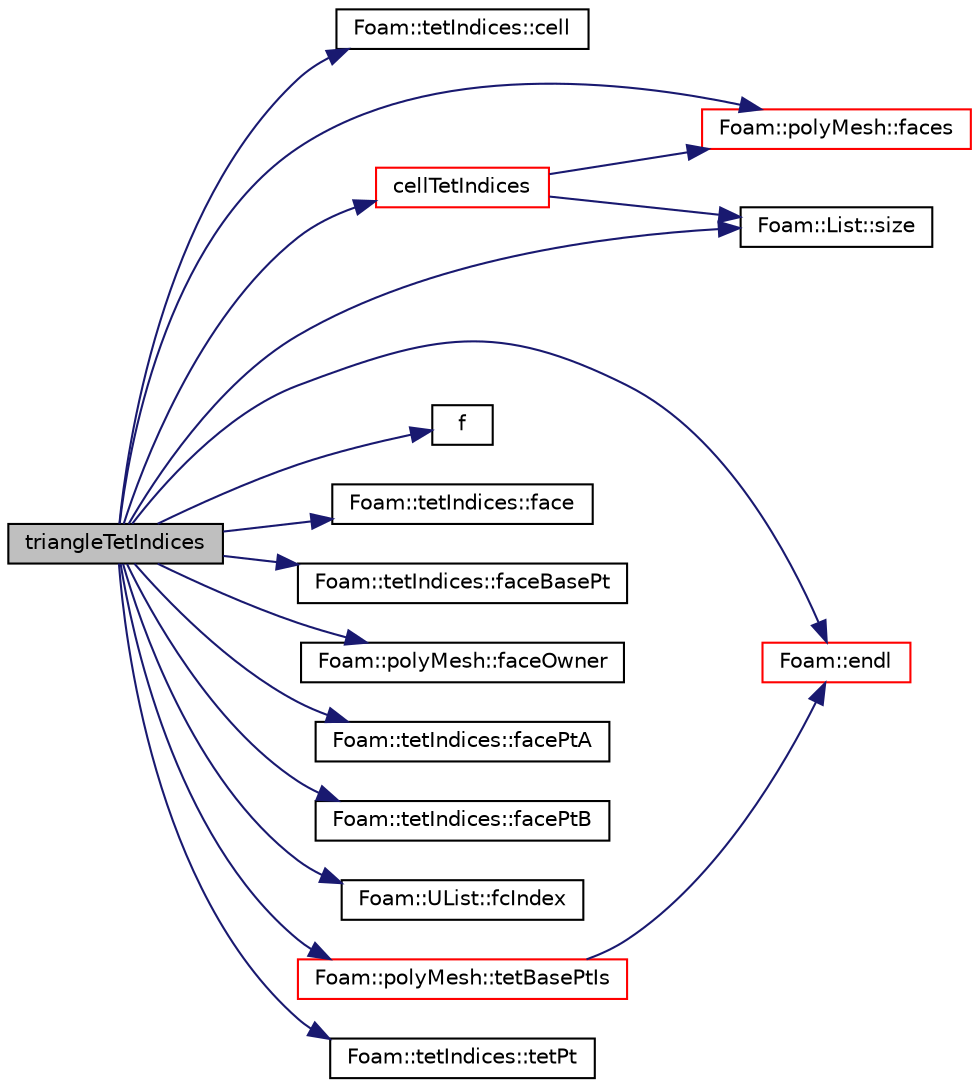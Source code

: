 digraph "triangleTetIndices"
{
  bgcolor="transparent";
  edge [fontname="Helvetica",fontsize="10",labelfontname="Helvetica",labelfontsize="10"];
  node [fontname="Helvetica",fontsize="10",shape=record];
  rankdir="LR";
  Node1269 [label="triangleTetIndices",height=0.2,width=0.4,color="black", fillcolor="grey75", style="filled", fontcolor="black"];
  Node1269 -> Node1270 [color="midnightblue",fontsize="10",style="solid",fontname="Helvetica"];
  Node1270 [label="Foam::tetIndices::cell",height=0.2,width=0.4,color="black",URL="$a28577.html#a2bcfc9f4466dc3989a8c485f61a64c8f",tooltip="Return the cell. "];
  Node1269 -> Node1271 [color="midnightblue",fontsize="10",style="solid",fontname="Helvetica"];
  Node1271 [label="cellTetIndices",height=0.2,width=0.4,color="red",URL="$a28573.html#a2367ee2c1f7122a5fad6f4af3cbeb6c9",tooltip="Return the tet decomposition of the given cell, see. "];
  Node1271 -> Node1272 [color="midnightblue",fontsize="10",style="solid",fontname="Helvetica"];
  Node1272 [label="Foam::polyMesh::faces",height=0.2,width=0.4,color="red",URL="$a28565.html#a431c0a24765f0bb6d32f6a03ce0e9b57",tooltip="Return raw faces. "];
  Node1271 -> Node1319 [color="midnightblue",fontsize="10",style="solid",fontname="Helvetica"];
  Node1319 [label="Foam::List::size",height=0.2,width=0.4,color="black",URL="$a26833.html#a8a5f6fa29bd4b500caf186f60245b384",tooltip="Override size to be inconsistent with allocated storage. "];
  Node1269 -> Node1280 [color="midnightblue",fontsize="10",style="solid",fontname="Helvetica"];
  Node1280 [label="Foam::endl",height=0.2,width=0.4,color="red",URL="$a21851.html#a2db8fe02a0d3909e9351bb4275b23ce4",tooltip="Add newline and flush stream. "];
  Node1269 -> Node1322 [color="midnightblue",fontsize="10",style="solid",fontname="Helvetica"];
  Node1322 [label="f",height=0.2,width=0.4,color="black",URL="$a18335.html#a888be93833ac7a23170555c69c690288"];
  Node1269 -> Node1342 [color="midnightblue",fontsize="10",style="solid",fontname="Helvetica"];
  Node1342 [label="Foam::tetIndices::face",height=0.2,width=0.4,color="black",URL="$a28577.html#a0149bc042585186b7adbd4274389c27d",tooltip="Return the face. "];
  Node1269 -> Node1343 [color="midnightblue",fontsize="10",style="solid",fontname="Helvetica"];
  Node1343 [label="Foam::tetIndices::faceBasePt",height=0.2,width=0.4,color="black",URL="$a28577.html#a97cee79d41f70f290555db9cdd423bc7",tooltip="Return the face base point. "];
  Node1269 -> Node1344 [color="midnightblue",fontsize="10",style="solid",fontname="Helvetica"];
  Node1344 [label="Foam::polyMesh::faceOwner",height=0.2,width=0.4,color="black",URL="$a28565.html#a57752b49bfee23ca1944c3fb0493974f",tooltip="Return face owner. "];
  Node1269 -> Node1345 [color="midnightblue",fontsize="10",style="solid",fontname="Helvetica"];
  Node1345 [label="Foam::tetIndices::facePtA",height=0.2,width=0.4,color="black",URL="$a28577.html#aca188b1811d0b9b21e0e01ba15c8acd5",tooltip="Return face point A. "];
  Node1269 -> Node1346 [color="midnightblue",fontsize="10",style="solid",fontname="Helvetica"];
  Node1346 [label="Foam::tetIndices::facePtB",height=0.2,width=0.4,color="black",URL="$a28577.html#a3e67cf8949132ada28c5883e41899763",tooltip="Return face point B. "];
  Node1269 -> Node1272 [color="midnightblue",fontsize="10",style="solid",fontname="Helvetica"];
  Node1269 -> Node1347 [color="midnightblue",fontsize="10",style="solid",fontname="Helvetica"];
  Node1347 [label="Foam::UList::fcIndex",height=0.2,width=0.4,color="black",URL="$a26837.html#a512534dbc231b74b95ff84902c1b2087",tooltip="Return the forward circular index, i.e. the next index. "];
  Node1269 -> Node1319 [color="midnightblue",fontsize="10",style="solid",fontname="Helvetica"];
  Node1269 -> Node1348 [color="midnightblue",fontsize="10",style="solid",fontname="Helvetica"];
  Node1348 [label="Foam::polyMesh::tetBasePtIs",height=0.2,width=0.4,color="red",URL="$a28565.html#a4a7c8f492ae67f94fd90eed12d6fd79a",tooltip="Return the tetBasePtIs. "];
  Node1348 -> Node1280 [color="midnightblue",fontsize="10",style="solid",fontname="Helvetica"];
  Node1269 -> Node1354 [color="midnightblue",fontsize="10",style="solid",fontname="Helvetica"];
  Node1354 [label="Foam::tetIndices::tetPt",height=0.2,width=0.4,color="black",URL="$a28577.html#a13f2ab629475782777f9dc4f2174bc51",tooltip="Return the characterising tetPtI. "];
}
